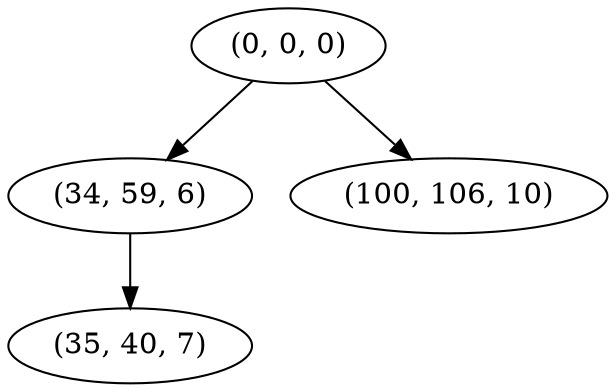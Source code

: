 digraph tree {
    "(0, 0, 0)";
    "(34, 59, 6)";
    "(35, 40, 7)";
    "(100, 106, 10)";
    "(0, 0, 0)" -> "(34, 59, 6)";
    "(0, 0, 0)" -> "(100, 106, 10)";
    "(34, 59, 6)" -> "(35, 40, 7)";
}
